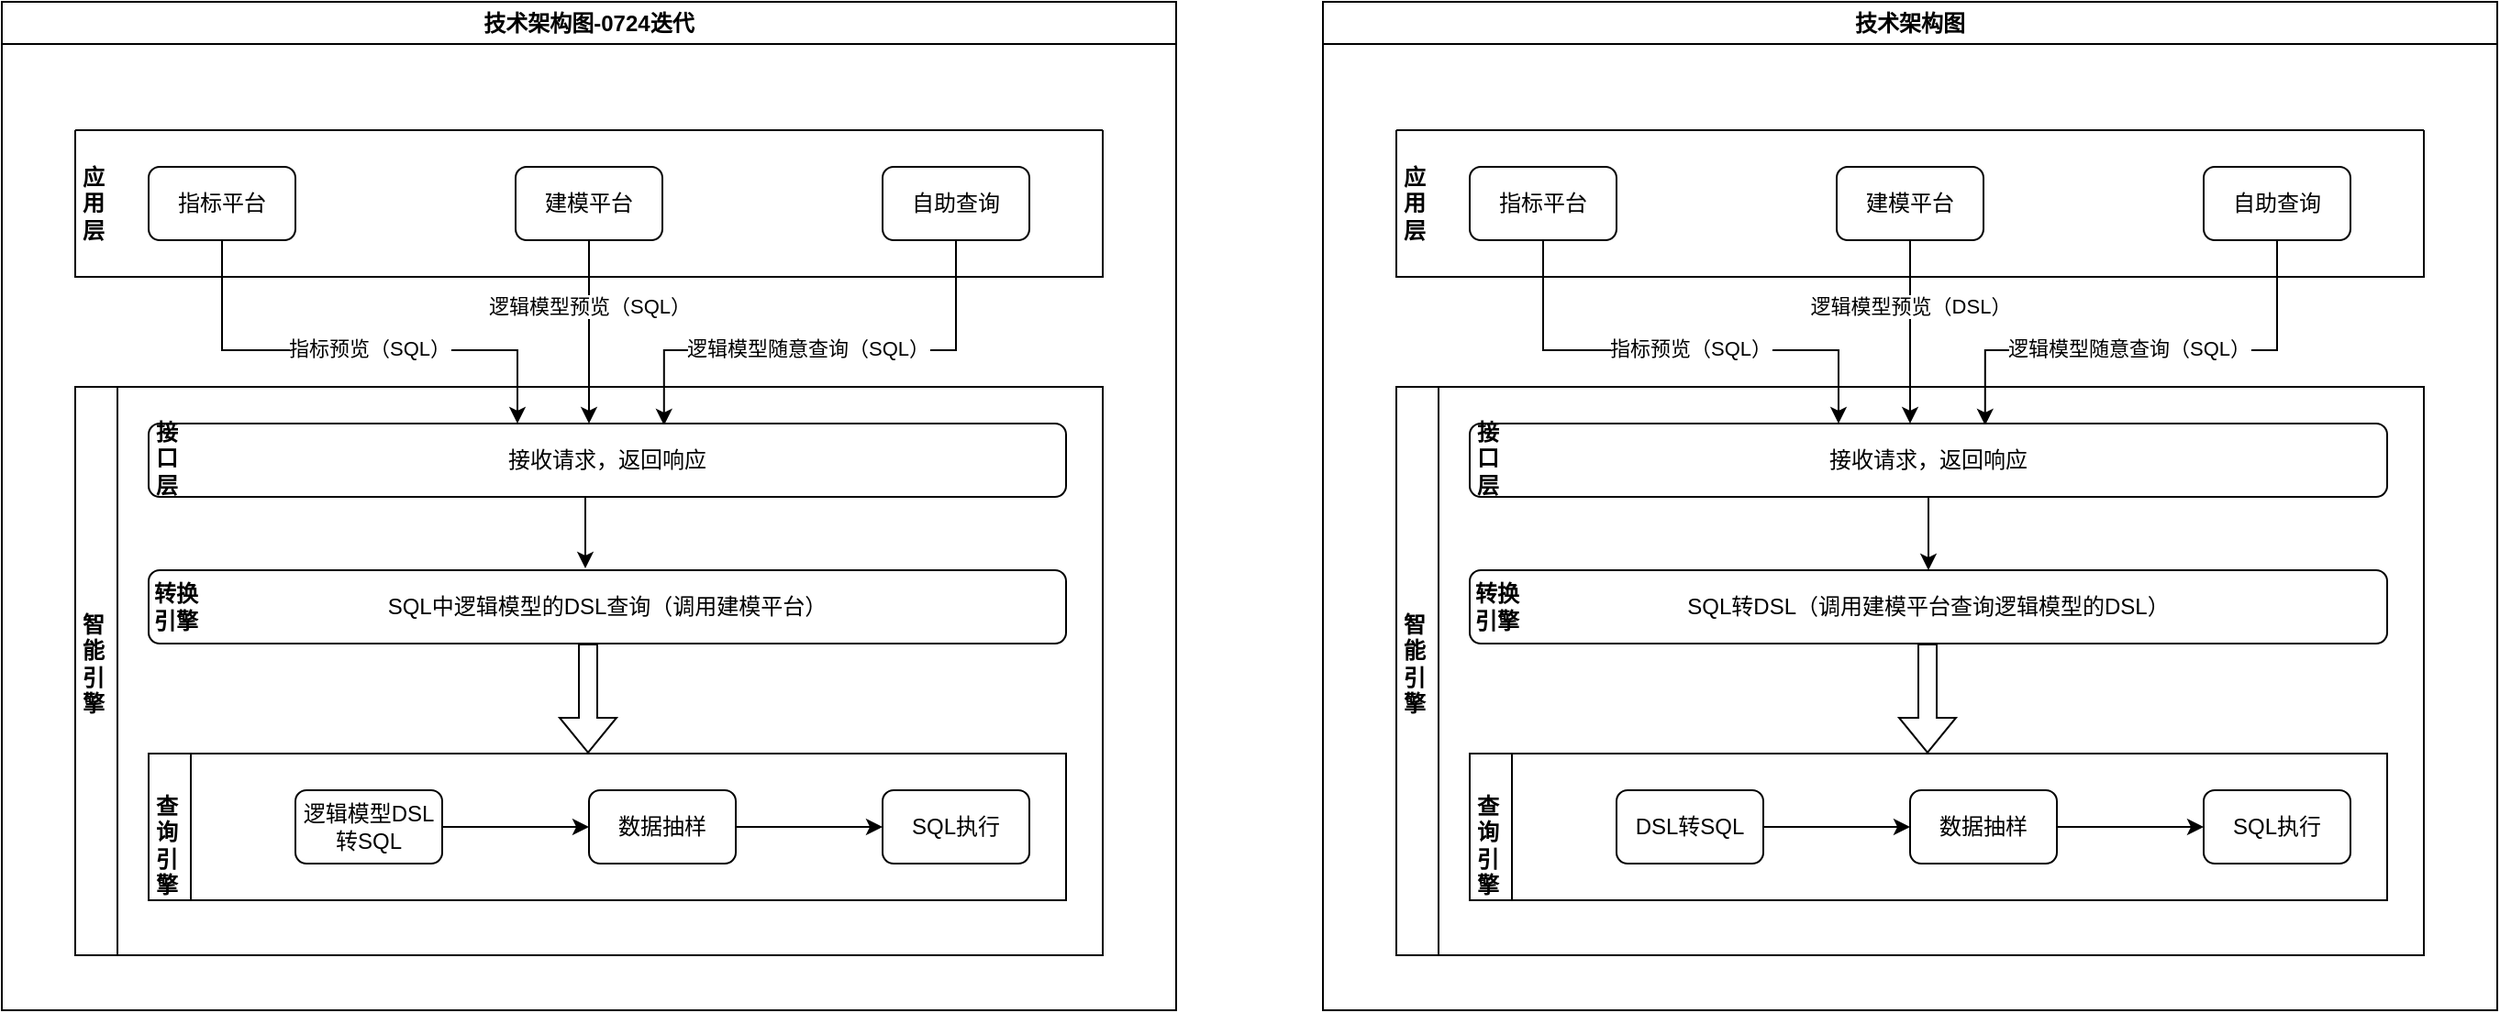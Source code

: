 <mxfile version="27.1.5">
  <diagram name="整体架构图" id="JmFsenI9bPFXjINXCnlD">
    <mxGraphModel dx="1426" dy="743" grid="1" gridSize="10" guides="1" tooltips="1" connect="1" arrows="1" fold="1" page="1" pageScale="1" pageWidth="1654" pageHeight="2336" math="0" shadow="0">
      <root>
        <mxCell id="0" />
        <mxCell id="1" parent="0" />
        <mxCell id="w_vgOvvoxs-VGrtm53rR-1" value="技术架构图-0724迭代" style="swimlane;whiteSpace=wrap;html=1;" vertex="1" parent="1">
          <mxGeometry x="120" y="50" width="640" height="550" as="geometry">
            <mxRectangle x="40" y="50" width="140" height="30" as="alternateBounds" />
          </mxGeometry>
        </mxCell>
        <mxCell id="w_vgOvvoxs-VGrtm53rR-4" value="" style="swimlane;startSize=0;" vertex="1" parent="w_vgOvvoxs-VGrtm53rR-1">
          <mxGeometry x="40" y="70" width="560" height="80" as="geometry">
            <mxRectangle x="40" y="70" width="50" height="40" as="alternateBounds" />
          </mxGeometry>
        </mxCell>
        <mxCell id="w_vgOvvoxs-VGrtm53rR-5" value="指标平台" style="rounded=1;whiteSpace=wrap;html=1;" vertex="1" parent="w_vgOvvoxs-VGrtm53rR-4">
          <mxGeometry x="40" y="20" width="80" height="40" as="geometry" />
        </mxCell>
        <mxCell id="w_vgOvvoxs-VGrtm53rR-6" value="建模平台" style="rounded=1;whiteSpace=wrap;html=1;" vertex="1" parent="w_vgOvvoxs-VGrtm53rR-4">
          <mxGeometry x="240" y="20" width="80" height="40" as="geometry" />
        </mxCell>
        <mxCell id="w_vgOvvoxs-VGrtm53rR-7" value="自助查询" style="rounded=1;whiteSpace=wrap;html=1;" vertex="1" parent="w_vgOvvoxs-VGrtm53rR-4">
          <mxGeometry x="440" y="20" width="80" height="40" as="geometry" />
        </mxCell>
        <mxCell id="w_vgOvvoxs-VGrtm53rR-8" value="应用层" style="text;html=1;align=center;verticalAlign=middle;whiteSpace=wrap;rounded=0;fontStyle=1" vertex="1" parent="w_vgOvvoxs-VGrtm53rR-4">
          <mxGeometry y="25" width="20" height="30" as="geometry" />
        </mxCell>
        <mxCell id="w_vgOvvoxs-VGrtm53rR-14" style="edgeStyle=orthogonalEdgeStyle;rounded=0;orthogonalLoop=1;jettySize=auto;html=1;exitX=0.5;exitY=1;exitDx=0;exitDy=0;" edge="1" parent="w_vgOvvoxs-VGrtm53rR-1" source="w_vgOvvoxs-VGrtm53rR-5">
          <mxGeometry relative="1" as="geometry">
            <mxPoint x="281" y="230" as="targetPoint" />
            <Array as="points">
              <mxPoint x="120" y="190" />
              <mxPoint x="281" y="190" />
            </Array>
          </mxGeometry>
        </mxCell>
        <mxCell id="w_vgOvvoxs-VGrtm53rR-19" value="指标预览（SQL）" style="edgeLabel;html=1;align=center;verticalAlign=middle;resizable=0;points=[];" vertex="1" connectable="0" parent="w_vgOvvoxs-VGrtm53rR-14">
          <mxGeometry x="0.073" y="1" relative="1" as="geometry">
            <mxPoint as="offset" />
          </mxGeometry>
        </mxCell>
        <mxCell id="w_vgOvvoxs-VGrtm53rR-16" style="edgeStyle=orthogonalEdgeStyle;rounded=0;orthogonalLoop=1;jettySize=auto;html=1;exitX=0.5;exitY=1;exitDx=0;exitDy=0;entryX=0.5;entryY=0;entryDx=0;entryDy=0;" edge="1" parent="w_vgOvvoxs-VGrtm53rR-1" source="w_vgOvvoxs-VGrtm53rR-6">
          <mxGeometry relative="1" as="geometry">
            <mxPoint x="320" y="230" as="targetPoint" />
          </mxGeometry>
        </mxCell>
        <mxCell id="w_vgOvvoxs-VGrtm53rR-17" value="逻辑模型预览（SQL）" style="edgeLabel;html=1;align=center;verticalAlign=middle;resizable=0;points=[];" vertex="1" connectable="0" parent="w_vgOvvoxs-VGrtm53rR-16">
          <mxGeometry x="-0.28" relative="1" as="geometry">
            <mxPoint as="offset" />
          </mxGeometry>
        </mxCell>
        <mxCell id="w_vgOvvoxs-VGrtm53rR-18" style="edgeStyle=orthogonalEdgeStyle;rounded=0;orthogonalLoop=1;jettySize=auto;html=1;exitX=0.5;exitY=1;exitDx=0;exitDy=0;entryX=0.573;entryY=0.004;entryDx=0;entryDy=0;entryPerimeter=0;" edge="1" parent="w_vgOvvoxs-VGrtm53rR-1" source="w_vgOvvoxs-VGrtm53rR-7">
          <mxGeometry relative="1" as="geometry">
            <mxPoint x="360.88" y="230.96" as="targetPoint" />
            <Array as="points">
              <mxPoint x="520" y="190" />
              <mxPoint x="361" y="190" />
            </Array>
          </mxGeometry>
        </mxCell>
        <mxCell id="w_vgOvvoxs-VGrtm53rR-21" value="逻辑模型随意查询（SQL）" style="edgeLabel;html=1;align=center;verticalAlign=middle;resizable=0;points=[];" vertex="1" connectable="0" parent="w_vgOvvoxs-VGrtm53rR-18">
          <mxGeometry x="0.084" y="-1" relative="1" as="geometry">
            <mxPoint as="offset" />
          </mxGeometry>
        </mxCell>
        <mxCell id="w_vgOvvoxs-VGrtm53rR-67" style="edgeStyle=orthogonalEdgeStyle;rounded=0;orthogonalLoop=1;jettySize=auto;html=1;entryX=0.476;entryY=-0.025;entryDx=0;entryDy=0;entryPerimeter=0;" edge="1" parent="w_vgOvvoxs-VGrtm53rR-1" target="w_vgOvvoxs-VGrtm53rR-66">
          <mxGeometry relative="1" as="geometry">
            <mxPoint x="320" y="270" as="sourcePoint" />
          </mxGeometry>
        </mxCell>
        <mxCell id="w_vgOvvoxs-VGrtm53rR-22" value="接收请求，返回响应" style="rounded=1;whiteSpace=wrap;html=1;" vertex="1" parent="w_vgOvvoxs-VGrtm53rR-1">
          <mxGeometry x="80" y="230" width="500" height="40" as="geometry" />
        </mxCell>
        <mxCell id="w_vgOvvoxs-VGrtm53rR-31" value="" style="swimlane;horizontal=0;whiteSpace=wrap;html=1;" vertex="1" parent="w_vgOvvoxs-VGrtm53rR-1">
          <mxGeometry x="40" y="210" width="560" height="310" as="geometry" />
        </mxCell>
        <mxCell id="w_vgOvvoxs-VGrtm53rR-32" value="智能引擎" style="text;html=1;align=center;verticalAlign=middle;whiteSpace=wrap;rounded=0;fontStyle=1" vertex="1" parent="w_vgOvvoxs-VGrtm53rR-31">
          <mxGeometry y="136.25" width="20" height="30" as="geometry" />
        </mxCell>
        <mxCell id="w_vgOvvoxs-VGrtm53rR-23" value="接口层" style="text;html=1;align=center;verticalAlign=middle;whiteSpace=wrap;rounded=0;fontStyle=1" vertex="1" parent="w_vgOvvoxs-VGrtm53rR-31">
          <mxGeometry x="40" y="23.75" width="20" height="30" as="geometry" />
        </mxCell>
        <mxCell id="w_vgOvvoxs-VGrtm53rR-29" value="" style="swimlane;horizontal=0;whiteSpace=wrap;html=1;" vertex="1" parent="w_vgOvvoxs-VGrtm53rR-31">
          <mxGeometry x="40" y="200" width="500" height="80" as="geometry" />
        </mxCell>
        <mxCell id="w_vgOvvoxs-VGrtm53rR-30" value="查询引擎" style="text;html=1;align=center;verticalAlign=middle;whiteSpace=wrap;rounded=0;fontStyle=1" vertex="1" parent="w_vgOvvoxs-VGrtm53rR-29">
          <mxGeometry y="35" width="20" height="30" as="geometry" />
        </mxCell>
        <mxCell id="w_vgOvvoxs-VGrtm53rR-37" value="SQL执行" style="rounded=1;whiteSpace=wrap;html=1;" vertex="1" parent="w_vgOvvoxs-VGrtm53rR-29">
          <mxGeometry x="400" y="20" width="80" height="40" as="geometry" />
        </mxCell>
        <mxCell id="w_vgOvvoxs-VGrtm53rR-38" style="edgeStyle=orthogonalEdgeStyle;rounded=0;orthogonalLoop=1;jettySize=auto;html=1;exitX=1;exitY=0.5;exitDx=0;exitDy=0;" edge="1" parent="w_vgOvvoxs-VGrtm53rR-29" source="w_vgOvvoxs-VGrtm53rR-35" target="w_vgOvvoxs-VGrtm53rR-37">
          <mxGeometry relative="1" as="geometry" />
        </mxCell>
        <mxCell id="w_vgOvvoxs-VGrtm53rR-35" value="数据抽样" style="rounded=1;whiteSpace=wrap;html=1;" vertex="1" parent="w_vgOvvoxs-VGrtm53rR-29">
          <mxGeometry x="240" y="20" width="80" height="40" as="geometry" />
        </mxCell>
        <mxCell id="w_vgOvvoxs-VGrtm53rR-33" value="逻辑模型DSL转SQL" style="rounded=1;whiteSpace=wrap;html=1;" vertex="1" parent="w_vgOvvoxs-VGrtm53rR-29">
          <mxGeometry x="80" y="20" width="80" height="40" as="geometry" />
        </mxCell>
        <mxCell id="w_vgOvvoxs-VGrtm53rR-36" style="edgeStyle=orthogonalEdgeStyle;rounded=0;orthogonalLoop=1;jettySize=auto;html=1;exitX=1;exitY=0.5;exitDx=0;exitDy=0;entryX=0;entryY=0.5;entryDx=0;entryDy=0;" edge="1" parent="w_vgOvvoxs-VGrtm53rR-29" source="w_vgOvvoxs-VGrtm53rR-33" target="w_vgOvvoxs-VGrtm53rR-35">
          <mxGeometry relative="1" as="geometry" />
        </mxCell>
        <mxCell id="w_vgOvvoxs-VGrtm53rR-66" value="SQL中逻辑模型的DSL查询（调用建模平台）" style="rounded=1;whiteSpace=wrap;html=1;" vertex="1" parent="w_vgOvvoxs-VGrtm53rR-31">
          <mxGeometry x="40" y="100" width="500" height="40" as="geometry" />
        </mxCell>
        <mxCell id="w_vgOvvoxs-VGrtm53rR-68" value="转换引擎" style="text;html=1;align=center;verticalAlign=middle;whiteSpace=wrap;rounded=0;fontStyle=1" vertex="1" parent="w_vgOvvoxs-VGrtm53rR-31">
          <mxGeometry x="40" y="105" width="30" height="30" as="geometry" />
        </mxCell>
        <mxCell id="w_vgOvvoxs-VGrtm53rR-69" value="" style="shape=flexArrow;endArrow=classic;html=1;rounded=0;" edge="1" parent="w_vgOvvoxs-VGrtm53rR-31">
          <mxGeometry width="50" height="50" relative="1" as="geometry">
            <mxPoint x="279.5" y="140" as="sourcePoint" />
            <mxPoint x="279.5" y="200" as="targetPoint" />
          </mxGeometry>
        </mxCell>
        <mxCell id="w_vgOvvoxs-VGrtm53rR-39" value="技术架构图" style="swimlane;whiteSpace=wrap;html=1;" vertex="1" parent="1">
          <mxGeometry x="840" y="50" width="640" height="550" as="geometry">
            <mxRectangle x="40" y="50" width="140" height="30" as="alternateBounds" />
          </mxGeometry>
        </mxCell>
        <mxCell id="w_vgOvvoxs-VGrtm53rR-40" value="" style="swimlane;startSize=0;" vertex="1" parent="w_vgOvvoxs-VGrtm53rR-39">
          <mxGeometry x="40" y="70" width="560" height="80" as="geometry">
            <mxRectangle x="40" y="70" width="50" height="40" as="alternateBounds" />
          </mxGeometry>
        </mxCell>
        <mxCell id="w_vgOvvoxs-VGrtm53rR-41" value="指标平台" style="rounded=1;whiteSpace=wrap;html=1;" vertex="1" parent="w_vgOvvoxs-VGrtm53rR-40">
          <mxGeometry x="40" y="20" width="80" height="40" as="geometry" />
        </mxCell>
        <mxCell id="w_vgOvvoxs-VGrtm53rR-42" value="建模平台" style="rounded=1;whiteSpace=wrap;html=1;" vertex="1" parent="w_vgOvvoxs-VGrtm53rR-40">
          <mxGeometry x="240" y="20" width="80" height="40" as="geometry" />
        </mxCell>
        <mxCell id="w_vgOvvoxs-VGrtm53rR-43" value="自助查询" style="rounded=1;whiteSpace=wrap;html=1;" vertex="1" parent="w_vgOvvoxs-VGrtm53rR-40">
          <mxGeometry x="440" y="20" width="80" height="40" as="geometry" />
        </mxCell>
        <mxCell id="w_vgOvvoxs-VGrtm53rR-44" value="应用层" style="text;html=1;align=center;verticalAlign=middle;whiteSpace=wrap;rounded=0;fontStyle=1" vertex="1" parent="w_vgOvvoxs-VGrtm53rR-40">
          <mxGeometry y="25" width="20" height="30" as="geometry" />
        </mxCell>
        <mxCell id="w_vgOvvoxs-VGrtm53rR-45" style="edgeStyle=orthogonalEdgeStyle;rounded=0;orthogonalLoop=1;jettySize=auto;html=1;exitX=0.5;exitY=1;exitDx=0;exitDy=0;" edge="1" parent="w_vgOvvoxs-VGrtm53rR-39" source="w_vgOvvoxs-VGrtm53rR-41">
          <mxGeometry relative="1" as="geometry">
            <mxPoint x="281" y="230" as="targetPoint" />
            <Array as="points">
              <mxPoint x="120" y="190" />
              <mxPoint x="281" y="190" />
            </Array>
          </mxGeometry>
        </mxCell>
        <mxCell id="w_vgOvvoxs-VGrtm53rR-46" value="指标预览（SQL）" style="edgeLabel;html=1;align=center;verticalAlign=middle;resizable=0;points=[];" vertex="1" connectable="0" parent="w_vgOvvoxs-VGrtm53rR-45">
          <mxGeometry x="0.073" y="1" relative="1" as="geometry">
            <mxPoint as="offset" />
          </mxGeometry>
        </mxCell>
        <mxCell id="w_vgOvvoxs-VGrtm53rR-47" style="edgeStyle=orthogonalEdgeStyle;rounded=0;orthogonalLoop=1;jettySize=auto;html=1;exitX=0.5;exitY=1;exitDx=0;exitDy=0;entryX=0.5;entryY=0;entryDx=0;entryDy=0;" edge="1" parent="w_vgOvvoxs-VGrtm53rR-39" source="w_vgOvvoxs-VGrtm53rR-42">
          <mxGeometry relative="1" as="geometry">
            <mxPoint x="320" y="230" as="targetPoint" />
          </mxGeometry>
        </mxCell>
        <mxCell id="w_vgOvvoxs-VGrtm53rR-48" value="逻辑模型预览（DSL）" style="edgeLabel;html=1;align=center;verticalAlign=middle;resizable=0;points=[];" vertex="1" connectable="0" parent="w_vgOvvoxs-VGrtm53rR-47">
          <mxGeometry x="-0.28" relative="1" as="geometry">
            <mxPoint as="offset" />
          </mxGeometry>
        </mxCell>
        <mxCell id="w_vgOvvoxs-VGrtm53rR-49" style="edgeStyle=orthogonalEdgeStyle;rounded=0;orthogonalLoop=1;jettySize=auto;html=1;exitX=0.5;exitY=1;exitDx=0;exitDy=0;entryX=0.573;entryY=0.004;entryDx=0;entryDy=0;entryPerimeter=0;" edge="1" parent="w_vgOvvoxs-VGrtm53rR-39" source="w_vgOvvoxs-VGrtm53rR-43">
          <mxGeometry relative="1" as="geometry">
            <mxPoint x="360.88" y="230.96" as="targetPoint" />
            <Array as="points">
              <mxPoint x="520" y="190" />
              <mxPoint x="361" y="190" />
            </Array>
          </mxGeometry>
        </mxCell>
        <mxCell id="w_vgOvvoxs-VGrtm53rR-50" value="逻辑模型随意查询（SQL）" style="edgeLabel;html=1;align=center;verticalAlign=middle;resizable=0;points=[];" vertex="1" connectable="0" parent="w_vgOvvoxs-VGrtm53rR-49">
          <mxGeometry x="0.084" y="-1" relative="1" as="geometry">
            <mxPoint as="offset" />
          </mxGeometry>
        </mxCell>
        <mxCell id="w_vgOvvoxs-VGrtm53rR-51" style="edgeStyle=orthogonalEdgeStyle;rounded=0;orthogonalLoop=1;jettySize=auto;html=1;exitX=0.5;exitY=1;exitDx=0;exitDy=0;entryX=0.5;entryY=0;entryDx=0;entryDy=0;" edge="1" parent="w_vgOvvoxs-VGrtm53rR-39" source="w_vgOvvoxs-VGrtm53rR-52" target="w_vgOvvoxs-VGrtm53rR-53">
          <mxGeometry relative="1" as="geometry" />
        </mxCell>
        <mxCell id="w_vgOvvoxs-VGrtm53rR-52" value="接收请求，返回响应" style="rounded=1;whiteSpace=wrap;html=1;" vertex="1" parent="w_vgOvvoxs-VGrtm53rR-39">
          <mxGeometry x="80" y="230" width="500" height="40" as="geometry" />
        </mxCell>
        <mxCell id="w_vgOvvoxs-VGrtm53rR-53" value="SQL转DSL（调用建模平台查询逻辑模型的DSL）" style="rounded=1;whiteSpace=wrap;html=1;" vertex="1" parent="w_vgOvvoxs-VGrtm53rR-39">
          <mxGeometry x="80" y="310" width="500" height="40" as="geometry" />
        </mxCell>
        <mxCell id="w_vgOvvoxs-VGrtm53rR-54" value="转换引擎" style="text;html=1;align=center;verticalAlign=middle;whiteSpace=wrap;rounded=0;fontStyle=1" vertex="1" parent="w_vgOvvoxs-VGrtm53rR-39">
          <mxGeometry x="80" y="315" width="30" height="30" as="geometry" />
        </mxCell>
        <mxCell id="w_vgOvvoxs-VGrtm53rR-55" value="" style="swimlane;horizontal=0;whiteSpace=wrap;html=1;" vertex="1" parent="w_vgOvvoxs-VGrtm53rR-39">
          <mxGeometry x="40" y="210" width="560" height="310" as="geometry" />
        </mxCell>
        <mxCell id="w_vgOvvoxs-VGrtm53rR-56" value="智能引擎" style="text;html=1;align=center;verticalAlign=middle;whiteSpace=wrap;rounded=0;fontStyle=1" vertex="1" parent="w_vgOvvoxs-VGrtm53rR-55">
          <mxGeometry y="136.25" width="20" height="30" as="geometry" />
        </mxCell>
        <mxCell id="w_vgOvvoxs-VGrtm53rR-57" value="" style="shape=flexArrow;endArrow=classic;html=1;rounded=0;" edge="1" parent="w_vgOvvoxs-VGrtm53rR-55">
          <mxGeometry width="50" height="50" relative="1" as="geometry">
            <mxPoint x="289.5" y="140" as="sourcePoint" />
            <mxPoint x="289.5" y="200" as="targetPoint" />
          </mxGeometry>
        </mxCell>
        <mxCell id="w_vgOvvoxs-VGrtm53rR-58" value="接口层" style="text;html=1;align=center;verticalAlign=middle;whiteSpace=wrap;rounded=0;fontStyle=1" vertex="1" parent="w_vgOvvoxs-VGrtm53rR-55">
          <mxGeometry x="40" y="23.75" width="20" height="30" as="geometry" />
        </mxCell>
        <mxCell id="w_vgOvvoxs-VGrtm53rR-59" value="" style="swimlane;horizontal=0;whiteSpace=wrap;html=1;" vertex="1" parent="w_vgOvvoxs-VGrtm53rR-55">
          <mxGeometry x="40" y="200" width="500" height="80" as="geometry" />
        </mxCell>
        <mxCell id="w_vgOvvoxs-VGrtm53rR-60" value="查询引擎" style="text;html=1;align=center;verticalAlign=middle;whiteSpace=wrap;rounded=0;fontStyle=1" vertex="1" parent="w_vgOvvoxs-VGrtm53rR-59">
          <mxGeometry y="35" width="20" height="30" as="geometry" />
        </mxCell>
        <mxCell id="w_vgOvvoxs-VGrtm53rR-61" value="SQL执行" style="rounded=1;whiteSpace=wrap;html=1;" vertex="1" parent="w_vgOvvoxs-VGrtm53rR-59">
          <mxGeometry x="400" y="20" width="80" height="40" as="geometry" />
        </mxCell>
        <mxCell id="w_vgOvvoxs-VGrtm53rR-62" style="edgeStyle=orthogonalEdgeStyle;rounded=0;orthogonalLoop=1;jettySize=auto;html=1;exitX=1;exitY=0.5;exitDx=0;exitDy=0;" edge="1" parent="w_vgOvvoxs-VGrtm53rR-59" source="w_vgOvvoxs-VGrtm53rR-63" target="w_vgOvvoxs-VGrtm53rR-61">
          <mxGeometry relative="1" as="geometry" />
        </mxCell>
        <mxCell id="w_vgOvvoxs-VGrtm53rR-63" value="数据抽样" style="rounded=1;whiteSpace=wrap;html=1;" vertex="1" parent="w_vgOvvoxs-VGrtm53rR-59">
          <mxGeometry x="240" y="20" width="80" height="40" as="geometry" />
        </mxCell>
        <mxCell id="w_vgOvvoxs-VGrtm53rR-64" value="DSL转SQL" style="rounded=1;whiteSpace=wrap;html=1;" vertex="1" parent="w_vgOvvoxs-VGrtm53rR-59">
          <mxGeometry x="80" y="20" width="80" height="40" as="geometry" />
        </mxCell>
        <mxCell id="w_vgOvvoxs-VGrtm53rR-65" style="edgeStyle=orthogonalEdgeStyle;rounded=0;orthogonalLoop=1;jettySize=auto;html=1;exitX=1;exitY=0.5;exitDx=0;exitDy=0;entryX=0;entryY=0.5;entryDx=0;entryDy=0;" edge="1" parent="w_vgOvvoxs-VGrtm53rR-59" source="w_vgOvvoxs-VGrtm53rR-64" target="w_vgOvvoxs-VGrtm53rR-63">
          <mxGeometry relative="1" as="geometry" />
        </mxCell>
      </root>
    </mxGraphModel>
  </diagram>
</mxfile>
